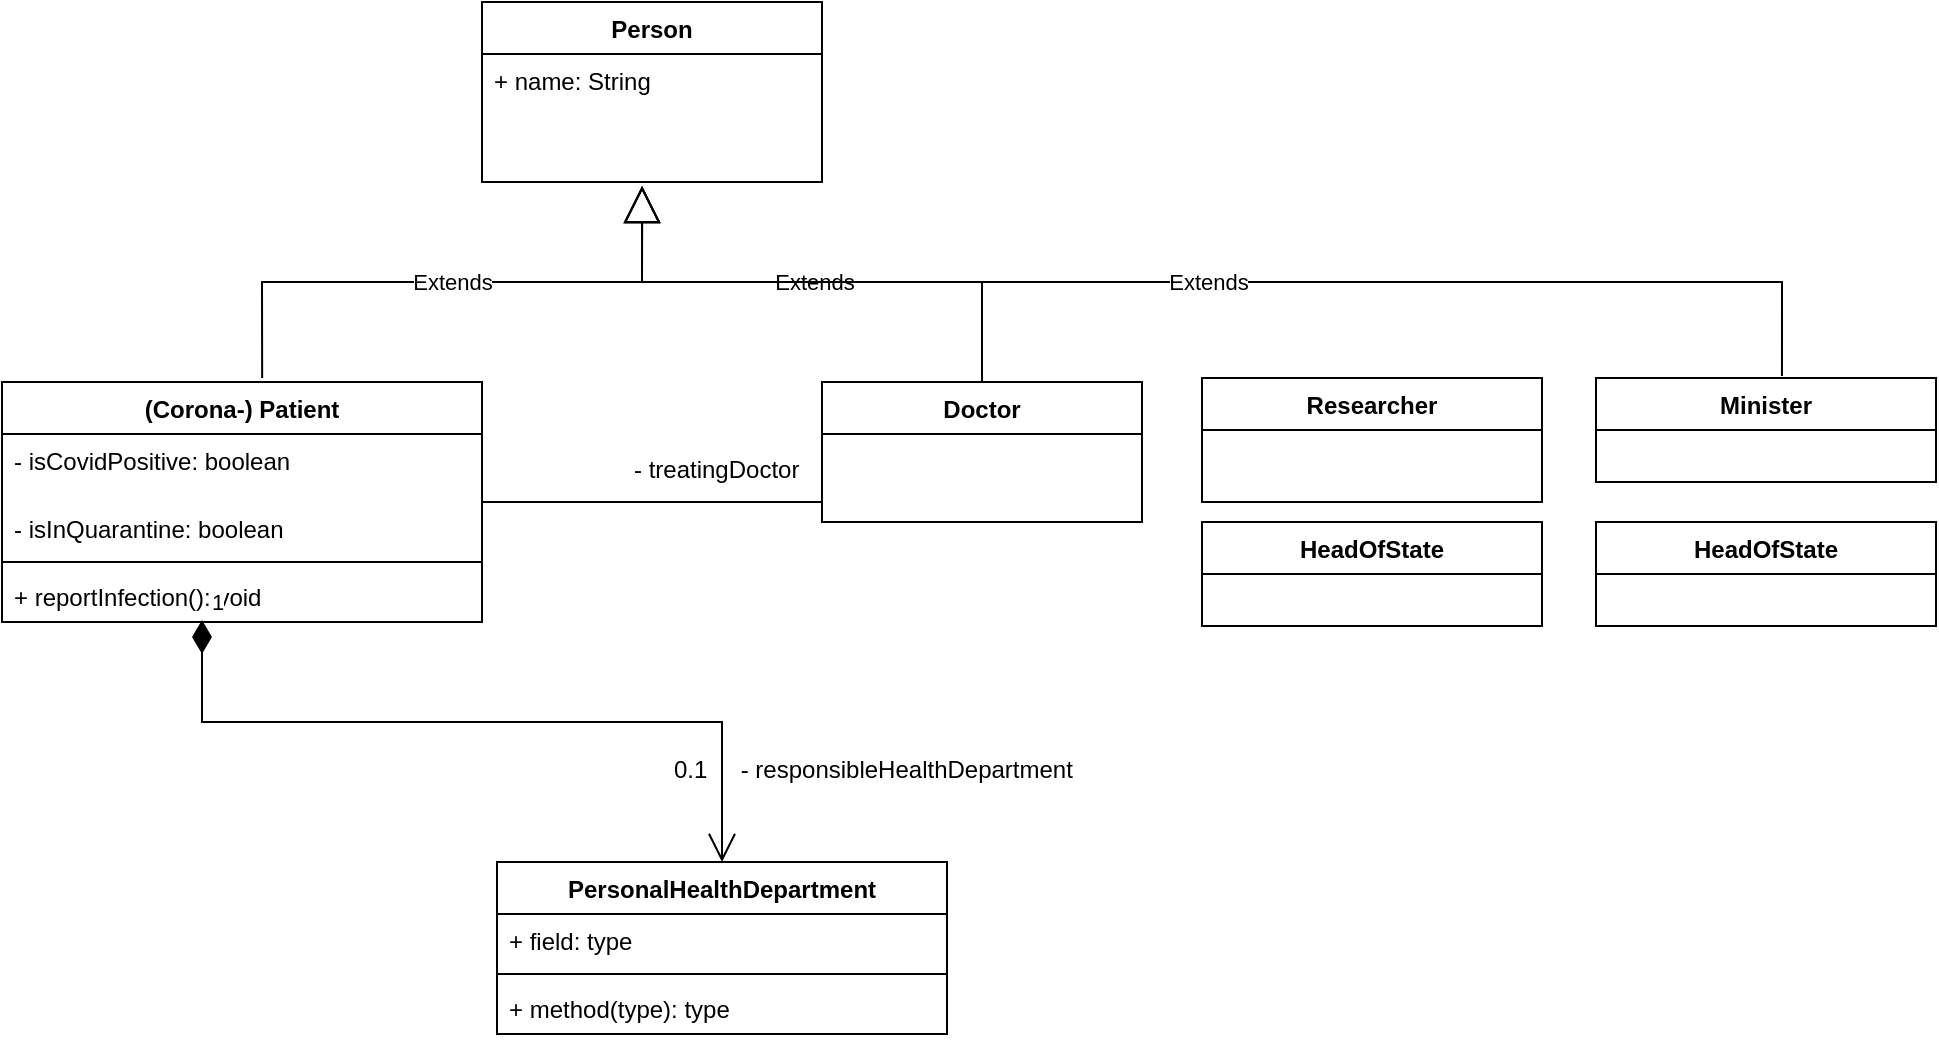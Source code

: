 <mxfile version="20.8.7" type="github">
  <diagram id="C5RBs43oDa-KdzZeNtuy" name="Page-1">
    <mxGraphModel dx="942" dy="666" grid="1" gridSize="10" guides="1" tooltips="1" connect="1" arrows="1" fold="1" page="1" pageScale="1" pageWidth="827" pageHeight="1169" math="0" shadow="0">
      <root>
        <mxCell id="WIyWlLk6GJQsqaUBKTNV-0" />
        <mxCell id="WIyWlLk6GJQsqaUBKTNV-1" parent="WIyWlLk6GJQsqaUBKTNV-0" />
        <mxCell id="0y19nymcP7_E_TWNnMfA-37" value="(Corona-) Patient" style="swimlane;fontStyle=1;align=center;verticalAlign=top;childLayout=stackLayout;horizontal=1;startSize=26;horizontalStack=0;resizeParent=1;resizeParentMax=0;resizeLast=0;collapsible=1;marginBottom=0;" vertex="1" parent="WIyWlLk6GJQsqaUBKTNV-1">
          <mxGeometry x="30" y="210" width="240" height="120" as="geometry" />
        </mxCell>
        <mxCell id="0y19nymcP7_E_TWNnMfA-38" value="- isCovidPositive: boolean" style="text;strokeColor=none;fillColor=none;align=left;verticalAlign=top;spacingLeft=4;spacingRight=4;overflow=hidden;rotatable=0;points=[[0,0.5],[1,0.5]];portConstraint=eastwest;" vertex="1" parent="0y19nymcP7_E_TWNnMfA-37">
          <mxGeometry y="26" width="240" height="34" as="geometry" />
        </mxCell>
        <mxCell id="0y19nymcP7_E_TWNnMfA-52" value="- isInQuarantine: boolean" style="text;strokeColor=none;fillColor=none;align=left;verticalAlign=top;spacingLeft=4;spacingRight=4;overflow=hidden;rotatable=0;points=[[0,0.5],[1,0.5]];portConstraint=eastwest;" vertex="1" parent="0y19nymcP7_E_TWNnMfA-37">
          <mxGeometry y="60" width="240" height="26" as="geometry" />
        </mxCell>
        <mxCell id="0y19nymcP7_E_TWNnMfA-39" value="" style="line;strokeWidth=1;fillColor=none;align=left;verticalAlign=middle;spacingTop=-1;spacingLeft=3;spacingRight=3;rotatable=0;labelPosition=right;points=[];portConstraint=eastwest;strokeColor=inherit;" vertex="1" parent="0y19nymcP7_E_TWNnMfA-37">
          <mxGeometry y="86" width="240" height="8" as="geometry" />
        </mxCell>
        <mxCell id="0y19nymcP7_E_TWNnMfA-40" value="+ reportInfection(): void" style="text;strokeColor=none;fillColor=none;align=left;verticalAlign=top;spacingLeft=4;spacingRight=4;overflow=hidden;rotatable=0;points=[[0,0.5],[1,0.5]];portConstraint=eastwest;" vertex="1" parent="0y19nymcP7_E_TWNnMfA-37">
          <mxGeometry y="94" width="240" height="26" as="geometry" />
        </mxCell>
        <mxCell id="0y19nymcP7_E_TWNnMfA-65" value="1" style="endArrow=open;html=1;endSize=12;startArrow=diamondThin;startSize=14;startFill=1;edgeStyle=orthogonalEdgeStyle;align=left;verticalAlign=bottom;rounded=0;entryX=0.5;entryY=0;entryDx=0;entryDy=0;" edge="1" parent="0y19nymcP7_E_TWNnMfA-37" target="0y19nymcP7_E_TWNnMfA-60">
          <mxGeometry x="-1" y="3" relative="1" as="geometry">
            <mxPoint x="100" y="119" as="sourcePoint" />
            <mxPoint x="260" y="119" as="targetPoint" />
            <Array as="points">
              <mxPoint x="100" y="170" />
              <mxPoint x="360" y="170" />
            </Array>
          </mxGeometry>
        </mxCell>
        <mxCell id="0y19nymcP7_E_TWNnMfA-42" value="Doctor" style="swimlane;fontStyle=1;align=center;verticalAlign=top;childLayout=stackLayout;horizontal=1;startSize=26;horizontalStack=0;resizeParent=1;resizeParentMax=0;resizeLast=0;collapsible=1;marginBottom=0;" vertex="1" parent="WIyWlLk6GJQsqaUBKTNV-1">
          <mxGeometry x="440" y="210" width="160" height="70" as="geometry" />
        </mxCell>
        <mxCell id="0y19nymcP7_E_TWNnMfA-43" value="&#xa;&#xa;&#xa;&#xa;" style="text;strokeColor=none;fillColor=none;align=left;verticalAlign=top;spacingLeft=4;spacingRight=4;overflow=hidden;rotatable=0;points=[[0,0.5],[1,0.5]];portConstraint=eastwest;" vertex="1" parent="0y19nymcP7_E_TWNnMfA-42">
          <mxGeometry y="26" width="160" height="44" as="geometry" />
        </mxCell>
        <mxCell id="0y19nymcP7_E_TWNnMfA-46" value="Person" style="swimlane;fontStyle=1;align=center;verticalAlign=top;childLayout=stackLayout;horizontal=1;startSize=26;horizontalStack=0;resizeParent=1;resizeParentMax=0;resizeLast=0;collapsible=1;marginBottom=0;" vertex="1" parent="WIyWlLk6GJQsqaUBKTNV-1">
          <mxGeometry x="270" y="20" width="170" height="90" as="geometry" />
        </mxCell>
        <mxCell id="0y19nymcP7_E_TWNnMfA-47" value="+ name: String" style="text;strokeColor=none;fillColor=none;align=left;verticalAlign=top;spacingLeft=4;spacingRight=4;overflow=hidden;rotatable=0;points=[[0,0.5],[1,0.5]];portConstraint=eastwest;" vertex="1" parent="0y19nymcP7_E_TWNnMfA-46">
          <mxGeometry y="26" width="170" height="64" as="geometry" />
        </mxCell>
        <mxCell id="0y19nymcP7_E_TWNnMfA-50" value="" style="line;strokeWidth=1;fillColor=none;align=left;verticalAlign=middle;spacingTop=-1;spacingLeft=3;spacingRight=3;rotatable=0;labelPosition=right;points=[];portConstraint=eastwest;strokeColor=inherit;" vertex="1" parent="WIyWlLk6GJQsqaUBKTNV-1">
          <mxGeometry x="270" y="266" width="170" height="8" as="geometry" />
        </mxCell>
        <mxCell id="0y19nymcP7_E_TWNnMfA-53" value="- treatingDoctor" style="text;strokeColor=none;fillColor=none;align=left;verticalAlign=top;spacingLeft=4;spacingRight=4;overflow=hidden;rotatable=0;points=[[0,0.5],[1,0.5]];portConstraint=eastwest;" vertex="1" parent="WIyWlLk6GJQsqaUBKTNV-1">
          <mxGeometry x="340" y="240" width="100" height="26" as="geometry" />
        </mxCell>
        <mxCell id="0y19nymcP7_E_TWNnMfA-60" value="PersonalHealthDepartment" style="swimlane;fontStyle=1;align=center;verticalAlign=top;childLayout=stackLayout;horizontal=1;startSize=26;horizontalStack=0;resizeParent=1;resizeParentMax=0;resizeLast=0;collapsible=1;marginBottom=0;" vertex="1" parent="WIyWlLk6GJQsqaUBKTNV-1">
          <mxGeometry x="277.5" y="450" width="225" height="86" as="geometry" />
        </mxCell>
        <mxCell id="0y19nymcP7_E_TWNnMfA-61" value="+ field: type" style="text;strokeColor=none;fillColor=none;align=left;verticalAlign=top;spacingLeft=4;spacingRight=4;overflow=hidden;rotatable=0;points=[[0,0.5],[1,0.5]];portConstraint=eastwest;" vertex="1" parent="0y19nymcP7_E_TWNnMfA-60">
          <mxGeometry y="26" width="225" height="26" as="geometry" />
        </mxCell>
        <mxCell id="0y19nymcP7_E_TWNnMfA-62" value="" style="line;strokeWidth=1;fillColor=none;align=left;verticalAlign=middle;spacingTop=-1;spacingLeft=3;spacingRight=3;rotatable=0;labelPosition=right;points=[];portConstraint=eastwest;strokeColor=inherit;" vertex="1" parent="0y19nymcP7_E_TWNnMfA-60">
          <mxGeometry y="52" width="225" height="8" as="geometry" />
        </mxCell>
        <mxCell id="0y19nymcP7_E_TWNnMfA-63" value="+ method(type): type" style="text;strokeColor=none;fillColor=none;align=left;verticalAlign=top;spacingLeft=4;spacingRight=4;overflow=hidden;rotatable=0;points=[[0,0.5],[1,0.5]];portConstraint=eastwest;" vertex="1" parent="0y19nymcP7_E_TWNnMfA-60">
          <mxGeometry y="60" width="225" height="26" as="geometry" />
        </mxCell>
        <mxCell id="0y19nymcP7_E_TWNnMfA-66" value="0.1     - responsibleHealthDepartment" style="text;strokeColor=none;fillColor=none;align=left;verticalAlign=top;spacingLeft=4;spacingRight=4;overflow=hidden;rotatable=0;points=[[0,0.5],[1,0.5]];portConstraint=eastwest;" vertex="1" parent="WIyWlLk6GJQsqaUBKTNV-1">
          <mxGeometry x="360" y="390" width="220" height="26" as="geometry" />
        </mxCell>
        <mxCell id="0y19nymcP7_E_TWNnMfA-71" value="Researcher" style="swimlane;fontStyle=1;align=center;verticalAlign=top;childLayout=stackLayout;horizontal=1;startSize=26;horizontalStack=0;resizeParent=1;resizeParentMax=0;resizeLast=0;collapsible=1;marginBottom=0;" vertex="1" parent="WIyWlLk6GJQsqaUBKTNV-1">
          <mxGeometry x="630" y="208" width="170" height="62" as="geometry" />
        </mxCell>
        <mxCell id="0y19nymcP7_E_TWNnMfA-75" value="Minister" style="swimlane;fontStyle=1;align=center;verticalAlign=top;childLayout=stackLayout;horizontal=1;startSize=26;horizontalStack=0;resizeParent=1;resizeParentMax=0;resizeLast=0;collapsible=1;marginBottom=0;" vertex="1" parent="WIyWlLk6GJQsqaUBKTNV-1">
          <mxGeometry x="827" y="208" width="170" height="52" as="geometry" />
        </mxCell>
        <mxCell id="0y19nymcP7_E_TWNnMfA-79" value="HeadOfState" style="swimlane;fontStyle=1;align=center;verticalAlign=top;childLayout=stackLayout;horizontal=1;startSize=26;horizontalStack=0;resizeParent=1;resizeParentMax=0;resizeLast=0;collapsible=1;marginBottom=0;" vertex="1" parent="WIyWlLk6GJQsqaUBKTNV-1">
          <mxGeometry x="630" y="280" width="170" height="52" as="geometry" />
        </mxCell>
        <mxCell id="0y19nymcP7_E_TWNnMfA-81" value="HeadOfState" style="swimlane;fontStyle=1;align=center;verticalAlign=top;childLayout=stackLayout;horizontal=1;startSize=26;horizontalStack=0;resizeParent=1;resizeParentMax=0;resizeLast=0;collapsible=1;marginBottom=0;" vertex="1" parent="WIyWlLk6GJQsqaUBKTNV-1">
          <mxGeometry x="827" y="280" width="170" height="52" as="geometry" />
        </mxCell>
        <mxCell id="0y19nymcP7_E_TWNnMfA-89" value="Extends" style="endArrow=block;endSize=16;endFill=0;html=1;rounded=0;entryX=0.471;entryY=1.031;entryDx=0;entryDy=0;entryPerimeter=0;exitX=0.542;exitY=-0.017;exitDx=0;exitDy=0;exitPerimeter=0;" edge="1" parent="WIyWlLk6GJQsqaUBKTNV-1" source="0y19nymcP7_E_TWNnMfA-37" target="0y19nymcP7_E_TWNnMfA-47">
          <mxGeometry width="160" relative="1" as="geometry">
            <mxPoint x="80" y="160" as="sourcePoint" />
            <mxPoint x="350" y="160" as="targetPoint" />
            <Array as="points">
              <mxPoint x="160" y="160" />
              <mxPoint x="350" y="160" />
            </Array>
          </mxGeometry>
        </mxCell>
        <mxCell id="0y19nymcP7_E_TWNnMfA-90" value="Extends" style="endArrow=block;endSize=16;endFill=0;html=1;rounded=0;entryX=0.471;entryY=1.031;entryDx=0;entryDy=0;entryPerimeter=0;exitX=0.5;exitY=0;exitDx=0;exitDy=0;" edge="1" parent="WIyWlLk6GJQsqaUBKTNV-1" source="0y19nymcP7_E_TWNnMfA-42">
          <mxGeometry width="160" relative="1" as="geometry">
            <mxPoint x="160.08" y="208.0" as="sourcePoint" />
            <mxPoint x="350.07" y="112.024" as="targetPoint" />
            <Array as="points">
              <mxPoint x="520" y="160" />
              <mxPoint x="350" y="160.04" />
            </Array>
          </mxGeometry>
        </mxCell>
        <mxCell id="0y19nymcP7_E_TWNnMfA-93" value="Extends" style="endArrow=block;endSize=16;endFill=0;html=1;rounded=0;exitX=0.547;exitY=-0.019;exitDx=0;exitDy=0;exitPerimeter=0;" edge="1" parent="WIyWlLk6GJQsqaUBKTNV-1" source="0y19nymcP7_E_TWNnMfA-75">
          <mxGeometry x="0.006" width="160" relative="1" as="geometry">
            <mxPoint x="715" y="210" as="sourcePoint" />
            <mxPoint x="350" y="112" as="targetPoint" />
            <Array as="points">
              <mxPoint x="920" y="160" />
              <mxPoint x="350" y="160" />
            </Array>
            <mxPoint as="offset" />
          </mxGeometry>
        </mxCell>
      </root>
    </mxGraphModel>
  </diagram>
</mxfile>
